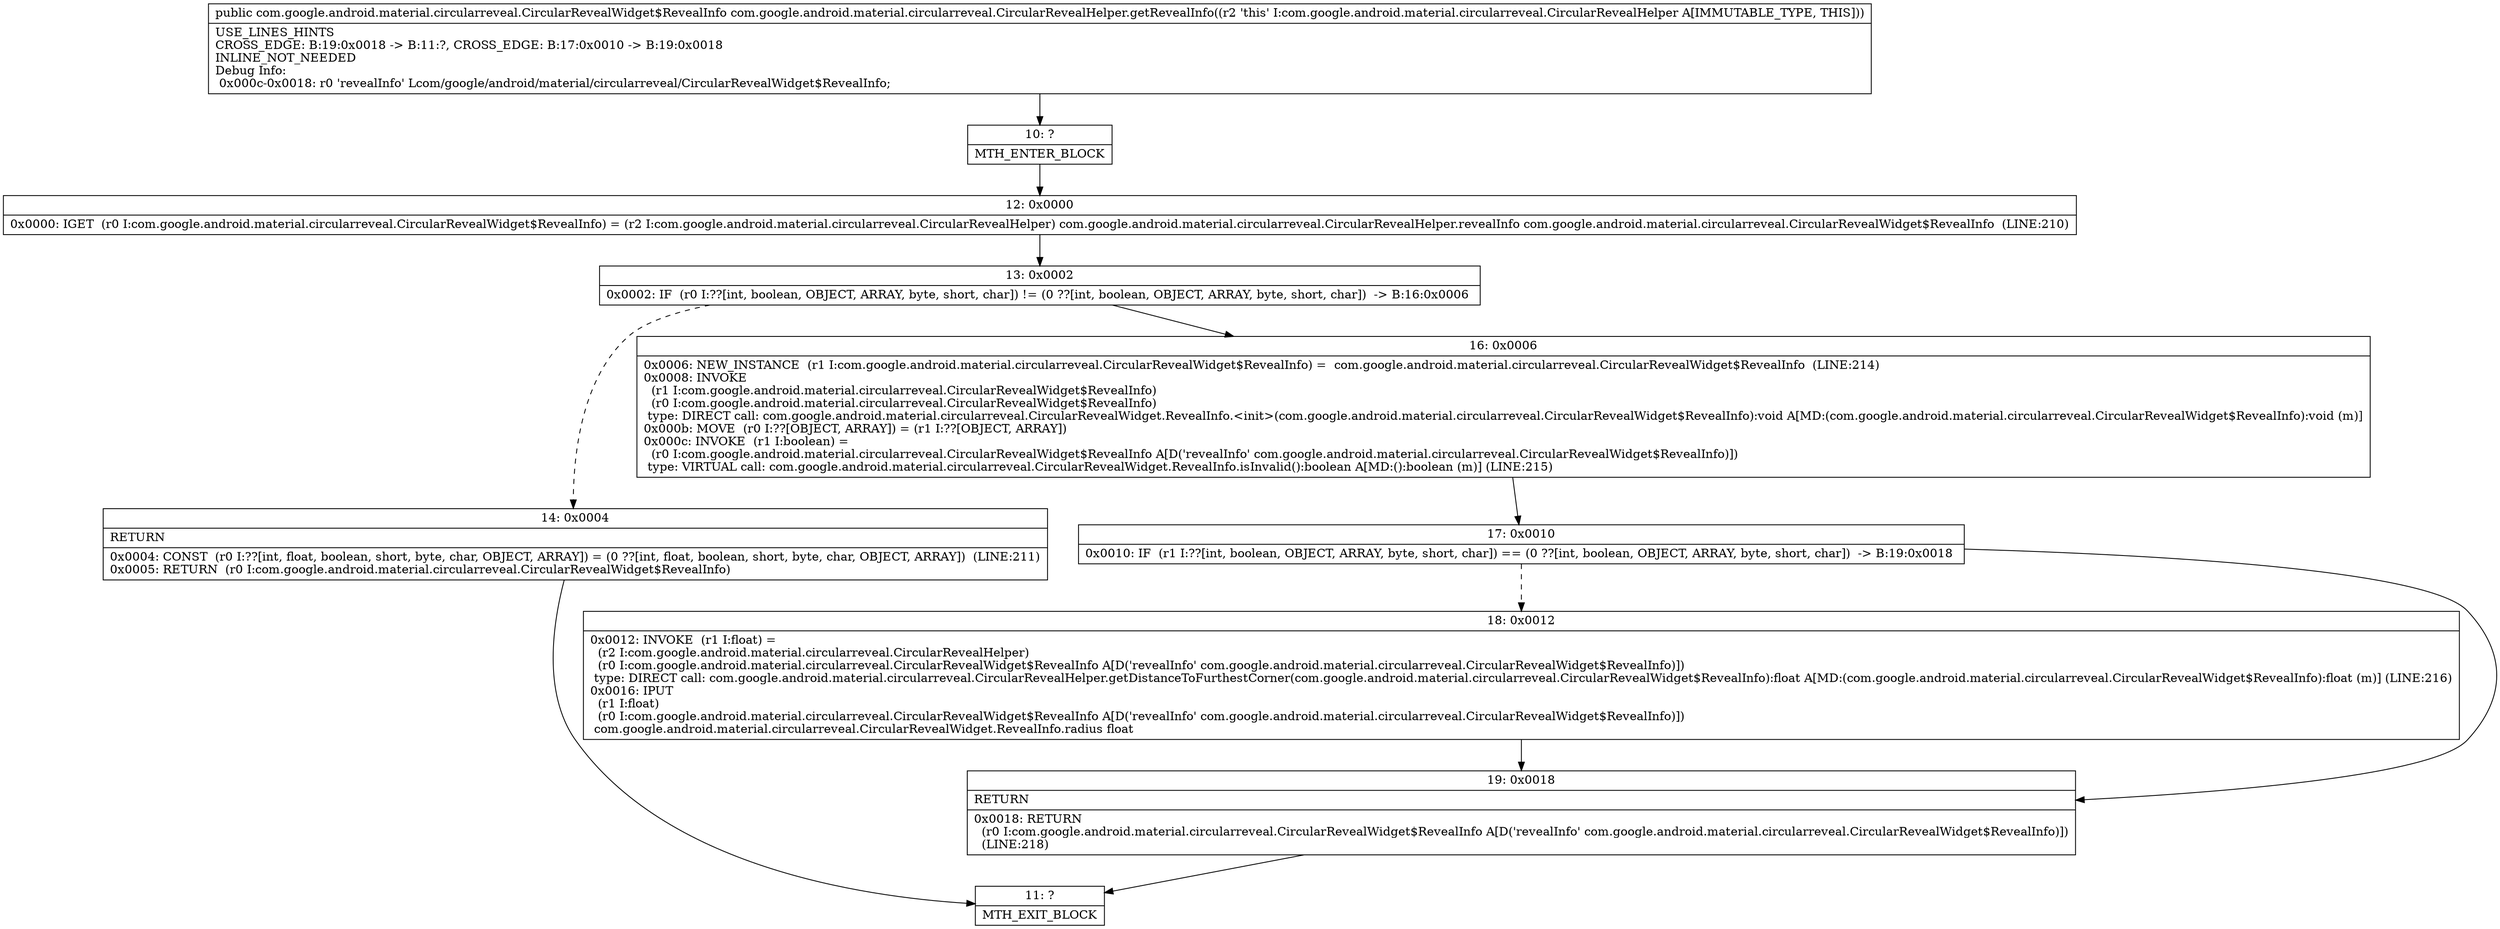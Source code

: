 digraph "CFG forcom.google.android.material.circularreveal.CircularRevealHelper.getRevealInfo()Lcom\/google\/android\/material\/circularreveal\/CircularRevealWidget$RevealInfo;" {
Node_10 [shape=record,label="{10\:\ ?|MTH_ENTER_BLOCK\l}"];
Node_12 [shape=record,label="{12\:\ 0x0000|0x0000: IGET  (r0 I:com.google.android.material.circularreveal.CircularRevealWidget$RevealInfo) = (r2 I:com.google.android.material.circularreveal.CircularRevealHelper) com.google.android.material.circularreveal.CircularRevealHelper.revealInfo com.google.android.material.circularreveal.CircularRevealWidget$RevealInfo  (LINE:210)\l}"];
Node_13 [shape=record,label="{13\:\ 0x0002|0x0002: IF  (r0 I:??[int, boolean, OBJECT, ARRAY, byte, short, char]) != (0 ??[int, boolean, OBJECT, ARRAY, byte, short, char])  \-\> B:16:0x0006 \l}"];
Node_14 [shape=record,label="{14\:\ 0x0004|RETURN\l|0x0004: CONST  (r0 I:??[int, float, boolean, short, byte, char, OBJECT, ARRAY]) = (0 ??[int, float, boolean, short, byte, char, OBJECT, ARRAY])  (LINE:211)\l0x0005: RETURN  (r0 I:com.google.android.material.circularreveal.CircularRevealWidget$RevealInfo) \l}"];
Node_11 [shape=record,label="{11\:\ ?|MTH_EXIT_BLOCK\l}"];
Node_16 [shape=record,label="{16\:\ 0x0006|0x0006: NEW_INSTANCE  (r1 I:com.google.android.material.circularreveal.CircularRevealWidget$RevealInfo) =  com.google.android.material.circularreveal.CircularRevealWidget$RevealInfo  (LINE:214)\l0x0008: INVOKE  \l  (r1 I:com.google.android.material.circularreveal.CircularRevealWidget$RevealInfo)\l  (r0 I:com.google.android.material.circularreveal.CircularRevealWidget$RevealInfo)\l type: DIRECT call: com.google.android.material.circularreveal.CircularRevealWidget.RevealInfo.\<init\>(com.google.android.material.circularreveal.CircularRevealWidget$RevealInfo):void A[MD:(com.google.android.material.circularreveal.CircularRevealWidget$RevealInfo):void (m)]\l0x000b: MOVE  (r0 I:??[OBJECT, ARRAY]) = (r1 I:??[OBJECT, ARRAY]) \l0x000c: INVOKE  (r1 I:boolean) = \l  (r0 I:com.google.android.material.circularreveal.CircularRevealWidget$RevealInfo A[D('revealInfo' com.google.android.material.circularreveal.CircularRevealWidget$RevealInfo)])\l type: VIRTUAL call: com.google.android.material.circularreveal.CircularRevealWidget.RevealInfo.isInvalid():boolean A[MD:():boolean (m)] (LINE:215)\l}"];
Node_17 [shape=record,label="{17\:\ 0x0010|0x0010: IF  (r1 I:??[int, boolean, OBJECT, ARRAY, byte, short, char]) == (0 ??[int, boolean, OBJECT, ARRAY, byte, short, char])  \-\> B:19:0x0018 \l}"];
Node_18 [shape=record,label="{18\:\ 0x0012|0x0012: INVOKE  (r1 I:float) = \l  (r2 I:com.google.android.material.circularreveal.CircularRevealHelper)\l  (r0 I:com.google.android.material.circularreveal.CircularRevealWidget$RevealInfo A[D('revealInfo' com.google.android.material.circularreveal.CircularRevealWidget$RevealInfo)])\l type: DIRECT call: com.google.android.material.circularreveal.CircularRevealHelper.getDistanceToFurthestCorner(com.google.android.material.circularreveal.CircularRevealWidget$RevealInfo):float A[MD:(com.google.android.material.circularreveal.CircularRevealWidget$RevealInfo):float (m)] (LINE:216)\l0x0016: IPUT  \l  (r1 I:float)\l  (r0 I:com.google.android.material.circularreveal.CircularRevealWidget$RevealInfo A[D('revealInfo' com.google.android.material.circularreveal.CircularRevealWidget$RevealInfo)])\l com.google.android.material.circularreveal.CircularRevealWidget.RevealInfo.radius float \l}"];
Node_19 [shape=record,label="{19\:\ 0x0018|RETURN\l|0x0018: RETURN  \l  (r0 I:com.google.android.material.circularreveal.CircularRevealWidget$RevealInfo A[D('revealInfo' com.google.android.material.circularreveal.CircularRevealWidget$RevealInfo)])\l  (LINE:218)\l}"];
MethodNode[shape=record,label="{public com.google.android.material.circularreveal.CircularRevealWidget$RevealInfo com.google.android.material.circularreveal.CircularRevealHelper.getRevealInfo((r2 'this' I:com.google.android.material.circularreveal.CircularRevealHelper A[IMMUTABLE_TYPE, THIS]))  | USE_LINES_HINTS\lCROSS_EDGE: B:19:0x0018 \-\> B:11:?, CROSS_EDGE: B:17:0x0010 \-\> B:19:0x0018\lINLINE_NOT_NEEDED\lDebug Info:\l  0x000c\-0x0018: r0 'revealInfo' Lcom\/google\/android\/material\/circularreveal\/CircularRevealWidget$RevealInfo;\l}"];
MethodNode -> Node_10;Node_10 -> Node_12;
Node_12 -> Node_13;
Node_13 -> Node_14[style=dashed];
Node_13 -> Node_16;
Node_14 -> Node_11;
Node_16 -> Node_17;
Node_17 -> Node_18[style=dashed];
Node_17 -> Node_19;
Node_18 -> Node_19;
Node_19 -> Node_11;
}

